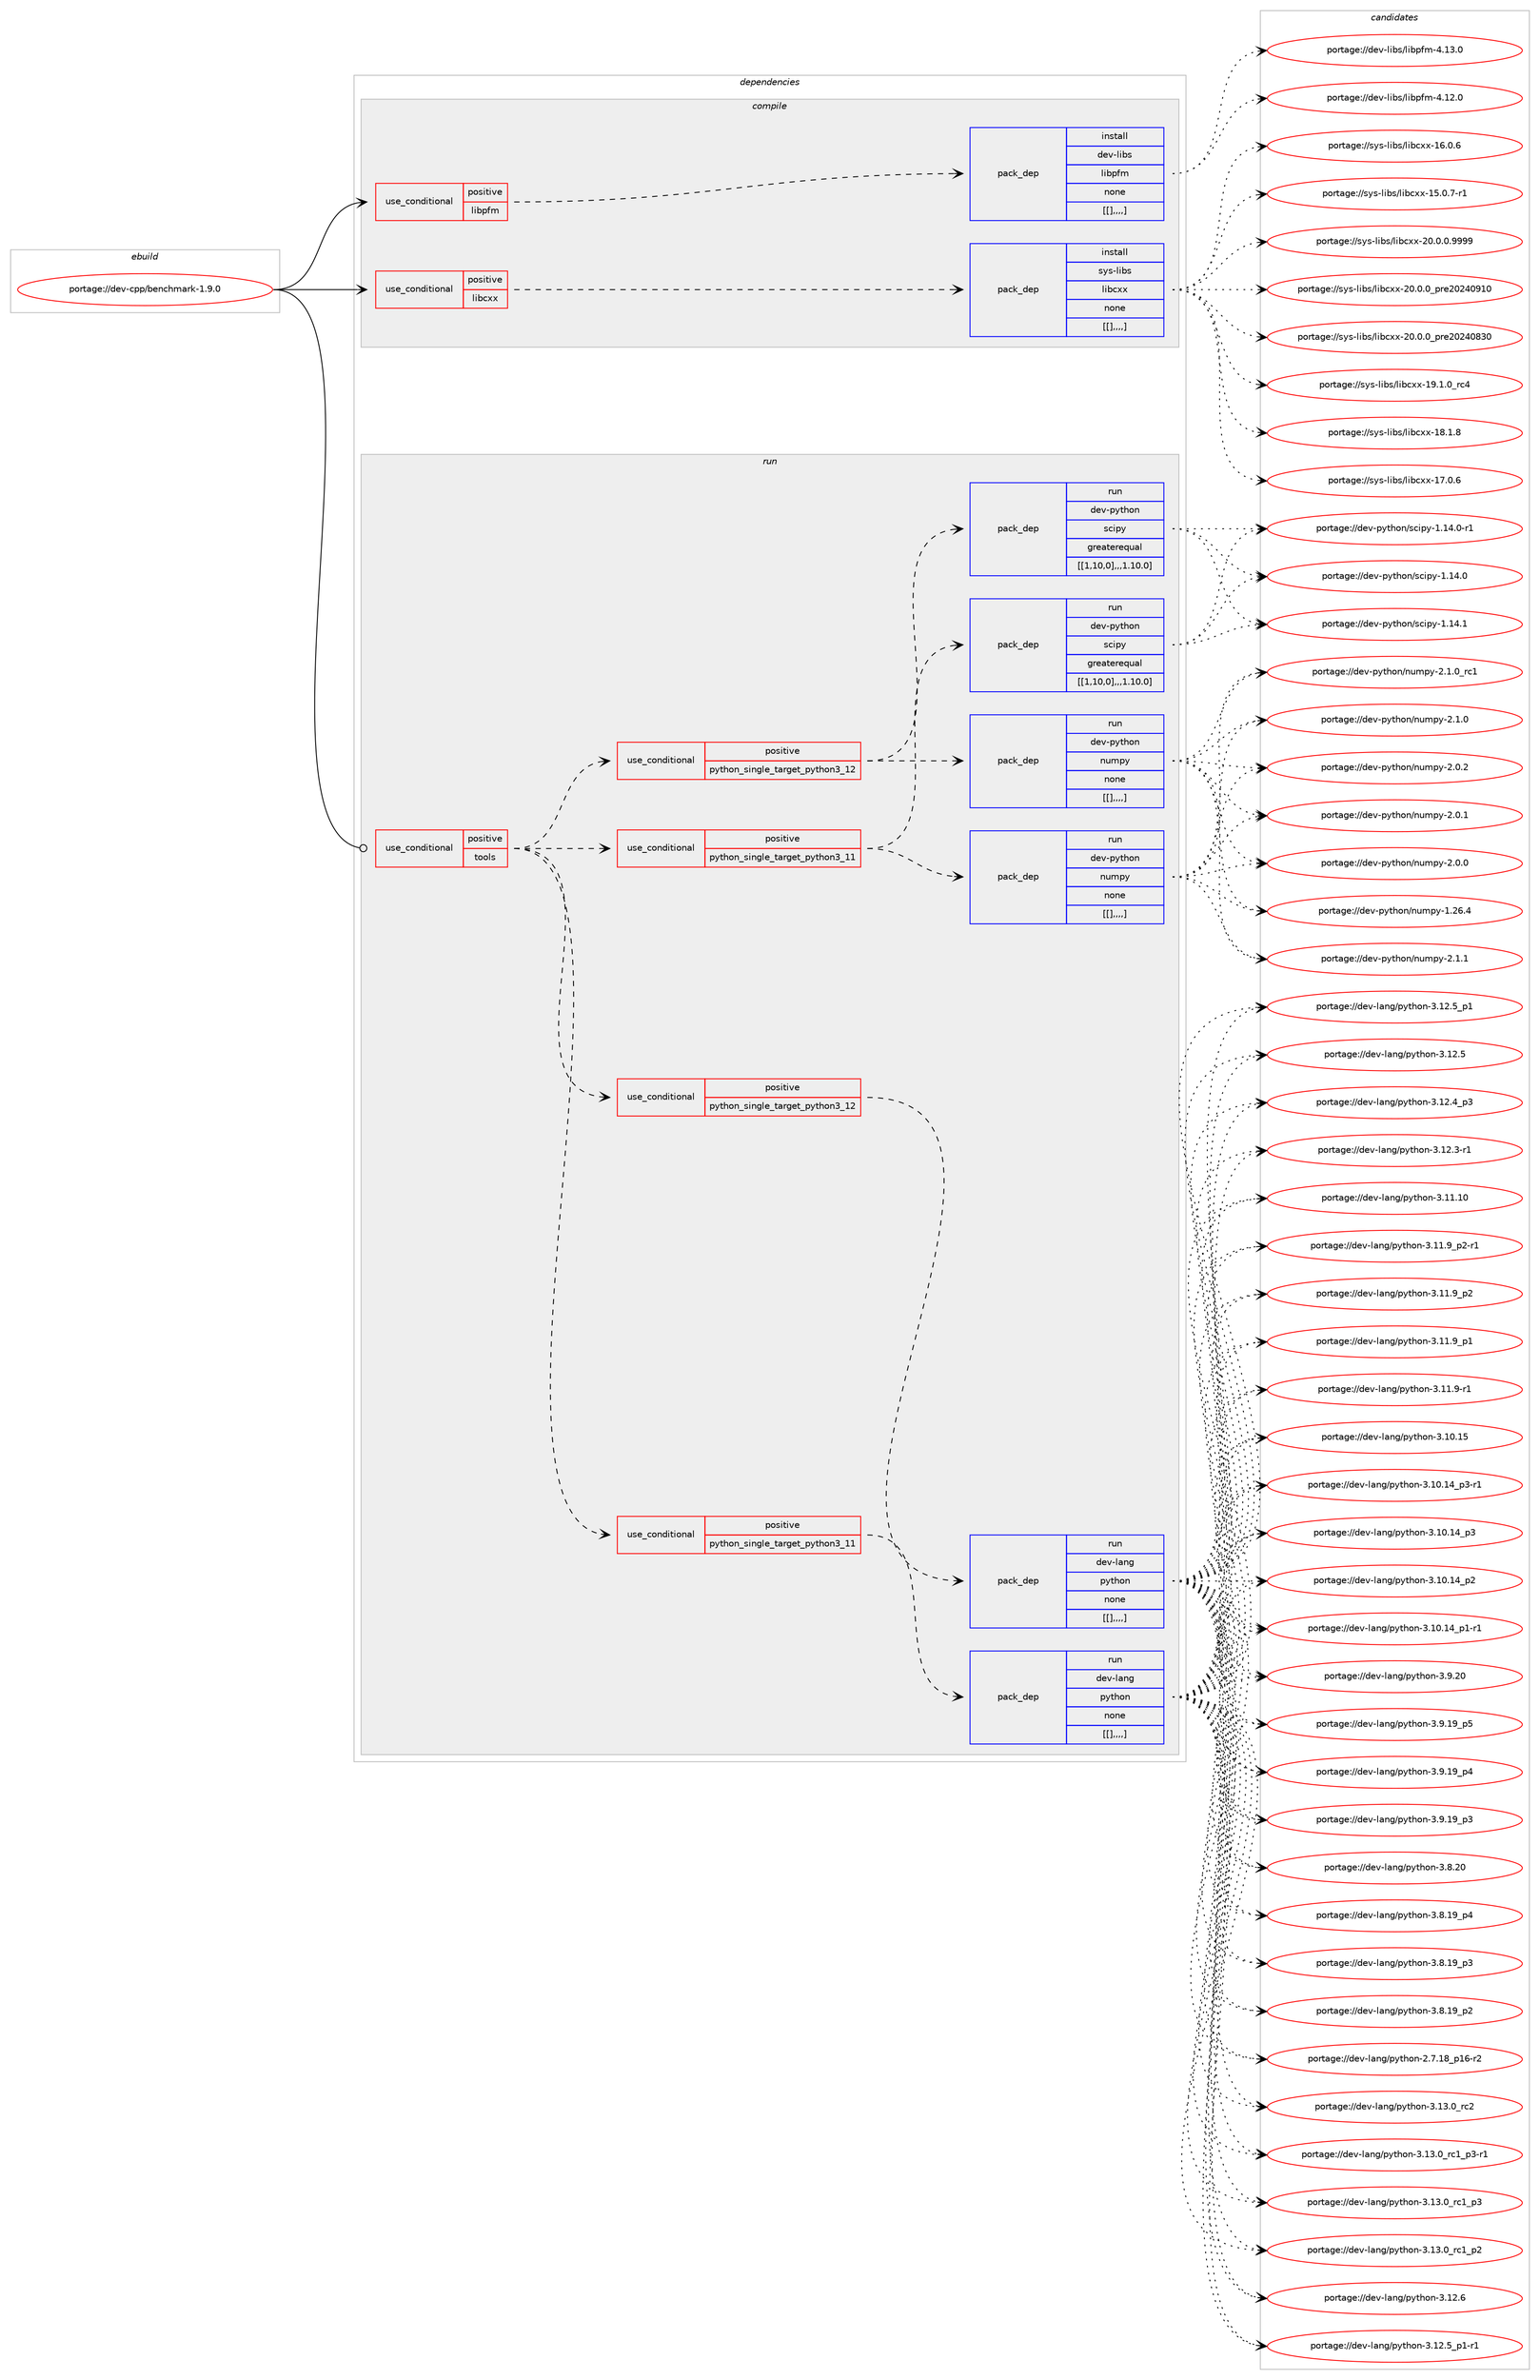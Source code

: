 digraph prolog {

# *************
# Graph options
# *************

newrank=true;
concentrate=true;
compound=true;
graph [rankdir=LR,fontname=Helvetica,fontsize=10,ranksep=1.5];#, ranksep=2.5, nodesep=0.2];
edge  [arrowhead=vee];
node  [fontname=Helvetica,fontsize=10];

# **********
# The ebuild
# **********

subgraph cluster_leftcol {
color=gray;
label=<<i>ebuild</i>>;
id [label="portage://dev-cpp/benchmark-1.9.0", color=red, width=4, href="../dev-cpp/benchmark-1.9.0.svg"];
}

# ****************
# The dependencies
# ****************

subgraph cluster_midcol {
color=gray;
label=<<i>dependencies</i>>;
subgraph cluster_compile {
fillcolor="#eeeeee";
style=filled;
label=<<i>compile</i>>;
subgraph cond16941 {
dependency64842 [label=<<TABLE BORDER="0" CELLBORDER="1" CELLSPACING="0" CELLPADDING="4"><TR><TD ROWSPAN="3" CELLPADDING="10">use_conditional</TD></TR><TR><TD>positive</TD></TR><TR><TD>libcxx</TD></TR></TABLE>>, shape=none, color=red];
subgraph pack46980 {
dependency64843 [label=<<TABLE BORDER="0" CELLBORDER="1" CELLSPACING="0" CELLPADDING="4" WIDTH="220"><TR><TD ROWSPAN="6" CELLPADDING="30">pack_dep</TD></TR><TR><TD WIDTH="110">install</TD></TR><TR><TD>sys-libs</TD></TR><TR><TD>libcxx</TD></TR><TR><TD>none</TD></TR><TR><TD>[[],,,,]</TD></TR></TABLE>>, shape=none, color=blue];
}
dependency64842:e -> dependency64843:w [weight=20,style="dashed",arrowhead="vee"];
}
id:e -> dependency64842:w [weight=20,style="solid",arrowhead="vee"];
subgraph cond16942 {
dependency64844 [label=<<TABLE BORDER="0" CELLBORDER="1" CELLSPACING="0" CELLPADDING="4"><TR><TD ROWSPAN="3" CELLPADDING="10">use_conditional</TD></TR><TR><TD>positive</TD></TR><TR><TD>libpfm</TD></TR></TABLE>>, shape=none, color=red];
subgraph pack46981 {
dependency64845 [label=<<TABLE BORDER="0" CELLBORDER="1" CELLSPACING="0" CELLPADDING="4" WIDTH="220"><TR><TD ROWSPAN="6" CELLPADDING="30">pack_dep</TD></TR><TR><TD WIDTH="110">install</TD></TR><TR><TD>dev-libs</TD></TR><TR><TD>libpfm</TD></TR><TR><TD>none</TD></TR><TR><TD>[[],,,,]</TD></TR></TABLE>>, shape=none, color=blue];
}
dependency64844:e -> dependency64845:w [weight=20,style="dashed",arrowhead="vee"];
}
id:e -> dependency64844:w [weight=20,style="solid",arrowhead="vee"];
}
subgraph cluster_compileandrun {
fillcolor="#eeeeee";
style=filled;
label=<<i>compile and run</i>>;
}
subgraph cluster_run {
fillcolor="#eeeeee";
style=filled;
label=<<i>run</i>>;
subgraph cond16943 {
dependency64846 [label=<<TABLE BORDER="0" CELLBORDER="1" CELLSPACING="0" CELLPADDING="4"><TR><TD ROWSPAN="3" CELLPADDING="10">use_conditional</TD></TR><TR><TD>positive</TD></TR><TR><TD>tools</TD></TR></TABLE>>, shape=none, color=red];
subgraph cond16944 {
dependency64847 [label=<<TABLE BORDER="0" CELLBORDER="1" CELLSPACING="0" CELLPADDING="4"><TR><TD ROWSPAN="3" CELLPADDING="10">use_conditional</TD></TR><TR><TD>positive</TD></TR><TR><TD>python_single_target_python3_11</TD></TR></TABLE>>, shape=none, color=red];
subgraph pack46982 {
dependency64848 [label=<<TABLE BORDER="0" CELLBORDER="1" CELLSPACING="0" CELLPADDING="4" WIDTH="220"><TR><TD ROWSPAN="6" CELLPADDING="30">pack_dep</TD></TR><TR><TD WIDTH="110">run</TD></TR><TR><TD>dev-python</TD></TR><TR><TD>numpy</TD></TR><TR><TD>none</TD></TR><TR><TD>[[],,,,]</TD></TR></TABLE>>, shape=none, color=blue];
}
dependency64847:e -> dependency64848:w [weight=20,style="dashed",arrowhead="vee"];
subgraph pack46983 {
dependency64849 [label=<<TABLE BORDER="0" CELLBORDER="1" CELLSPACING="0" CELLPADDING="4" WIDTH="220"><TR><TD ROWSPAN="6" CELLPADDING="30">pack_dep</TD></TR><TR><TD WIDTH="110">run</TD></TR><TR><TD>dev-python</TD></TR><TR><TD>scipy</TD></TR><TR><TD>greaterequal</TD></TR><TR><TD>[[1,10,0],,,1.10.0]</TD></TR></TABLE>>, shape=none, color=blue];
}
dependency64847:e -> dependency64849:w [weight=20,style="dashed",arrowhead="vee"];
}
dependency64846:e -> dependency64847:w [weight=20,style="dashed",arrowhead="vee"];
subgraph cond16945 {
dependency64850 [label=<<TABLE BORDER="0" CELLBORDER="1" CELLSPACING="0" CELLPADDING="4"><TR><TD ROWSPAN="3" CELLPADDING="10">use_conditional</TD></TR><TR><TD>positive</TD></TR><TR><TD>python_single_target_python3_12</TD></TR></TABLE>>, shape=none, color=red];
subgraph pack46984 {
dependency64851 [label=<<TABLE BORDER="0" CELLBORDER="1" CELLSPACING="0" CELLPADDING="4" WIDTH="220"><TR><TD ROWSPAN="6" CELLPADDING="30">pack_dep</TD></TR><TR><TD WIDTH="110">run</TD></TR><TR><TD>dev-python</TD></TR><TR><TD>numpy</TD></TR><TR><TD>none</TD></TR><TR><TD>[[],,,,]</TD></TR></TABLE>>, shape=none, color=blue];
}
dependency64850:e -> dependency64851:w [weight=20,style="dashed",arrowhead="vee"];
subgraph pack46985 {
dependency64852 [label=<<TABLE BORDER="0" CELLBORDER="1" CELLSPACING="0" CELLPADDING="4" WIDTH="220"><TR><TD ROWSPAN="6" CELLPADDING="30">pack_dep</TD></TR><TR><TD WIDTH="110">run</TD></TR><TR><TD>dev-python</TD></TR><TR><TD>scipy</TD></TR><TR><TD>greaterequal</TD></TR><TR><TD>[[1,10,0],,,1.10.0]</TD></TR></TABLE>>, shape=none, color=blue];
}
dependency64850:e -> dependency64852:w [weight=20,style="dashed",arrowhead="vee"];
}
dependency64846:e -> dependency64850:w [weight=20,style="dashed",arrowhead="vee"];
subgraph cond16946 {
dependency64853 [label=<<TABLE BORDER="0" CELLBORDER="1" CELLSPACING="0" CELLPADDING="4"><TR><TD ROWSPAN="3" CELLPADDING="10">use_conditional</TD></TR><TR><TD>positive</TD></TR><TR><TD>python_single_target_python3_11</TD></TR></TABLE>>, shape=none, color=red];
subgraph pack46986 {
dependency64854 [label=<<TABLE BORDER="0" CELLBORDER="1" CELLSPACING="0" CELLPADDING="4" WIDTH="220"><TR><TD ROWSPAN="6" CELLPADDING="30">pack_dep</TD></TR><TR><TD WIDTH="110">run</TD></TR><TR><TD>dev-lang</TD></TR><TR><TD>python</TD></TR><TR><TD>none</TD></TR><TR><TD>[[],,,,]</TD></TR></TABLE>>, shape=none, color=blue];
}
dependency64853:e -> dependency64854:w [weight=20,style="dashed",arrowhead="vee"];
}
dependency64846:e -> dependency64853:w [weight=20,style="dashed",arrowhead="vee"];
subgraph cond16947 {
dependency64855 [label=<<TABLE BORDER="0" CELLBORDER="1" CELLSPACING="0" CELLPADDING="4"><TR><TD ROWSPAN="3" CELLPADDING="10">use_conditional</TD></TR><TR><TD>positive</TD></TR><TR><TD>python_single_target_python3_12</TD></TR></TABLE>>, shape=none, color=red];
subgraph pack46987 {
dependency64856 [label=<<TABLE BORDER="0" CELLBORDER="1" CELLSPACING="0" CELLPADDING="4" WIDTH="220"><TR><TD ROWSPAN="6" CELLPADDING="30">pack_dep</TD></TR><TR><TD WIDTH="110">run</TD></TR><TR><TD>dev-lang</TD></TR><TR><TD>python</TD></TR><TR><TD>none</TD></TR><TR><TD>[[],,,,]</TD></TR></TABLE>>, shape=none, color=blue];
}
dependency64855:e -> dependency64856:w [weight=20,style="dashed",arrowhead="vee"];
}
dependency64846:e -> dependency64855:w [weight=20,style="dashed",arrowhead="vee"];
}
id:e -> dependency64846:w [weight=20,style="solid",arrowhead="odot"];
}
}

# **************
# The candidates
# **************

subgraph cluster_choices {
rank=same;
color=gray;
label=<<i>candidates</i>>;

subgraph choice46980 {
color=black;
nodesep=1;
choice1151211154510810598115471081059899120120455048464846484657575757 [label="portage://sys-libs/libcxx-20.0.0.9999", color=red, width=4,href="../sys-libs/libcxx-20.0.0.9999.svg"];
choice115121115451081059811547108105989912012045504846484648951121141015048505248574948 [label="portage://sys-libs/libcxx-20.0.0_pre20240910", color=red, width=4,href="../sys-libs/libcxx-20.0.0_pre20240910.svg"];
choice115121115451081059811547108105989912012045504846484648951121141015048505248565148 [label="portage://sys-libs/libcxx-20.0.0_pre20240830", color=red, width=4,href="../sys-libs/libcxx-20.0.0_pre20240830.svg"];
choice115121115451081059811547108105989912012045495746494648951149952 [label="portage://sys-libs/libcxx-19.1.0_rc4", color=red, width=4,href="../sys-libs/libcxx-19.1.0_rc4.svg"];
choice115121115451081059811547108105989912012045495646494656 [label="portage://sys-libs/libcxx-18.1.8", color=red, width=4,href="../sys-libs/libcxx-18.1.8.svg"];
choice115121115451081059811547108105989912012045495546484654 [label="portage://sys-libs/libcxx-17.0.6", color=red, width=4,href="../sys-libs/libcxx-17.0.6.svg"];
choice115121115451081059811547108105989912012045495446484654 [label="portage://sys-libs/libcxx-16.0.6", color=red, width=4,href="../sys-libs/libcxx-16.0.6.svg"];
choice1151211154510810598115471081059899120120454953464846554511449 [label="portage://sys-libs/libcxx-15.0.7-r1", color=red, width=4,href="../sys-libs/libcxx-15.0.7-r1.svg"];
dependency64843:e -> choice1151211154510810598115471081059899120120455048464846484657575757:w [style=dotted,weight="100"];
dependency64843:e -> choice115121115451081059811547108105989912012045504846484648951121141015048505248574948:w [style=dotted,weight="100"];
dependency64843:e -> choice115121115451081059811547108105989912012045504846484648951121141015048505248565148:w [style=dotted,weight="100"];
dependency64843:e -> choice115121115451081059811547108105989912012045495746494648951149952:w [style=dotted,weight="100"];
dependency64843:e -> choice115121115451081059811547108105989912012045495646494656:w [style=dotted,weight="100"];
dependency64843:e -> choice115121115451081059811547108105989912012045495546484654:w [style=dotted,weight="100"];
dependency64843:e -> choice115121115451081059811547108105989912012045495446484654:w [style=dotted,weight="100"];
dependency64843:e -> choice1151211154510810598115471081059899120120454953464846554511449:w [style=dotted,weight="100"];
}
subgraph choice46981 {
color=black;
nodesep=1;
choice1001011184510810598115471081059811210210945524649514648 [label="portage://dev-libs/libpfm-4.13.0", color=red, width=4,href="../dev-libs/libpfm-4.13.0.svg"];
choice1001011184510810598115471081059811210210945524649504648 [label="portage://dev-libs/libpfm-4.12.0", color=red, width=4,href="../dev-libs/libpfm-4.12.0.svg"];
dependency64845:e -> choice1001011184510810598115471081059811210210945524649514648:w [style=dotted,weight="100"];
dependency64845:e -> choice1001011184510810598115471081059811210210945524649504648:w [style=dotted,weight="100"];
}
subgraph choice46982 {
color=black;
nodesep=1;
choice1001011184511212111610411111047110117109112121455046494649 [label="portage://dev-python/numpy-2.1.1", color=red, width=4,href="../dev-python/numpy-2.1.1.svg"];
choice1001011184511212111610411111047110117109112121455046494648951149949 [label="portage://dev-python/numpy-2.1.0_rc1", color=red, width=4,href="../dev-python/numpy-2.1.0_rc1.svg"];
choice1001011184511212111610411111047110117109112121455046494648 [label="portage://dev-python/numpy-2.1.0", color=red, width=4,href="../dev-python/numpy-2.1.0.svg"];
choice1001011184511212111610411111047110117109112121455046484650 [label="portage://dev-python/numpy-2.0.2", color=red, width=4,href="../dev-python/numpy-2.0.2.svg"];
choice1001011184511212111610411111047110117109112121455046484649 [label="portage://dev-python/numpy-2.0.1", color=red, width=4,href="../dev-python/numpy-2.0.1.svg"];
choice1001011184511212111610411111047110117109112121455046484648 [label="portage://dev-python/numpy-2.0.0", color=red, width=4,href="../dev-python/numpy-2.0.0.svg"];
choice100101118451121211161041111104711011710911212145494650544652 [label="portage://dev-python/numpy-1.26.4", color=red, width=4,href="../dev-python/numpy-1.26.4.svg"];
dependency64848:e -> choice1001011184511212111610411111047110117109112121455046494649:w [style=dotted,weight="100"];
dependency64848:e -> choice1001011184511212111610411111047110117109112121455046494648951149949:w [style=dotted,weight="100"];
dependency64848:e -> choice1001011184511212111610411111047110117109112121455046494648:w [style=dotted,weight="100"];
dependency64848:e -> choice1001011184511212111610411111047110117109112121455046484650:w [style=dotted,weight="100"];
dependency64848:e -> choice1001011184511212111610411111047110117109112121455046484649:w [style=dotted,weight="100"];
dependency64848:e -> choice1001011184511212111610411111047110117109112121455046484648:w [style=dotted,weight="100"];
dependency64848:e -> choice100101118451121211161041111104711011710911212145494650544652:w [style=dotted,weight="100"];
}
subgraph choice46983 {
color=black;
nodesep=1;
choice10010111845112121116104111110471159910511212145494649524649 [label="portage://dev-python/scipy-1.14.1", color=red, width=4,href="../dev-python/scipy-1.14.1.svg"];
choice100101118451121211161041111104711599105112121454946495246484511449 [label="portage://dev-python/scipy-1.14.0-r1", color=red, width=4,href="../dev-python/scipy-1.14.0-r1.svg"];
choice10010111845112121116104111110471159910511212145494649524648 [label="portage://dev-python/scipy-1.14.0", color=red, width=4,href="../dev-python/scipy-1.14.0.svg"];
dependency64849:e -> choice10010111845112121116104111110471159910511212145494649524649:w [style=dotted,weight="100"];
dependency64849:e -> choice100101118451121211161041111104711599105112121454946495246484511449:w [style=dotted,weight="100"];
dependency64849:e -> choice10010111845112121116104111110471159910511212145494649524648:w [style=dotted,weight="100"];
}
subgraph choice46984 {
color=black;
nodesep=1;
choice1001011184511212111610411111047110117109112121455046494649 [label="portage://dev-python/numpy-2.1.1", color=red, width=4,href="../dev-python/numpy-2.1.1.svg"];
choice1001011184511212111610411111047110117109112121455046494648951149949 [label="portage://dev-python/numpy-2.1.0_rc1", color=red, width=4,href="../dev-python/numpy-2.1.0_rc1.svg"];
choice1001011184511212111610411111047110117109112121455046494648 [label="portage://dev-python/numpy-2.1.0", color=red, width=4,href="../dev-python/numpy-2.1.0.svg"];
choice1001011184511212111610411111047110117109112121455046484650 [label="portage://dev-python/numpy-2.0.2", color=red, width=4,href="../dev-python/numpy-2.0.2.svg"];
choice1001011184511212111610411111047110117109112121455046484649 [label="portage://dev-python/numpy-2.0.1", color=red, width=4,href="../dev-python/numpy-2.0.1.svg"];
choice1001011184511212111610411111047110117109112121455046484648 [label="portage://dev-python/numpy-2.0.0", color=red, width=4,href="../dev-python/numpy-2.0.0.svg"];
choice100101118451121211161041111104711011710911212145494650544652 [label="portage://dev-python/numpy-1.26.4", color=red, width=4,href="../dev-python/numpy-1.26.4.svg"];
dependency64851:e -> choice1001011184511212111610411111047110117109112121455046494649:w [style=dotted,weight="100"];
dependency64851:e -> choice1001011184511212111610411111047110117109112121455046494648951149949:w [style=dotted,weight="100"];
dependency64851:e -> choice1001011184511212111610411111047110117109112121455046494648:w [style=dotted,weight="100"];
dependency64851:e -> choice1001011184511212111610411111047110117109112121455046484650:w [style=dotted,weight="100"];
dependency64851:e -> choice1001011184511212111610411111047110117109112121455046484649:w [style=dotted,weight="100"];
dependency64851:e -> choice1001011184511212111610411111047110117109112121455046484648:w [style=dotted,weight="100"];
dependency64851:e -> choice100101118451121211161041111104711011710911212145494650544652:w [style=dotted,weight="100"];
}
subgraph choice46985 {
color=black;
nodesep=1;
choice10010111845112121116104111110471159910511212145494649524649 [label="portage://dev-python/scipy-1.14.1", color=red, width=4,href="../dev-python/scipy-1.14.1.svg"];
choice100101118451121211161041111104711599105112121454946495246484511449 [label="portage://dev-python/scipy-1.14.0-r1", color=red, width=4,href="../dev-python/scipy-1.14.0-r1.svg"];
choice10010111845112121116104111110471159910511212145494649524648 [label="portage://dev-python/scipy-1.14.0", color=red, width=4,href="../dev-python/scipy-1.14.0.svg"];
dependency64852:e -> choice10010111845112121116104111110471159910511212145494649524649:w [style=dotted,weight="100"];
dependency64852:e -> choice100101118451121211161041111104711599105112121454946495246484511449:w [style=dotted,weight="100"];
dependency64852:e -> choice10010111845112121116104111110471159910511212145494649524648:w [style=dotted,weight="100"];
}
subgraph choice46986 {
color=black;
nodesep=1;
choice10010111845108971101034711212111610411111045514649514648951149950 [label="portage://dev-lang/python-3.13.0_rc2", color=red, width=4,href="../dev-lang/python-3.13.0_rc2.svg"];
choice1001011184510897110103471121211161041111104551464951464895114994995112514511449 [label="portage://dev-lang/python-3.13.0_rc1_p3-r1", color=red, width=4,href="../dev-lang/python-3.13.0_rc1_p3-r1.svg"];
choice100101118451089711010347112121116104111110455146495146489511499499511251 [label="portage://dev-lang/python-3.13.0_rc1_p3", color=red, width=4,href="../dev-lang/python-3.13.0_rc1_p3.svg"];
choice100101118451089711010347112121116104111110455146495146489511499499511250 [label="portage://dev-lang/python-3.13.0_rc1_p2", color=red, width=4,href="../dev-lang/python-3.13.0_rc1_p2.svg"];
choice10010111845108971101034711212111610411111045514649504654 [label="portage://dev-lang/python-3.12.6", color=red, width=4,href="../dev-lang/python-3.12.6.svg"];
choice1001011184510897110103471121211161041111104551464950465395112494511449 [label="portage://dev-lang/python-3.12.5_p1-r1", color=red, width=4,href="../dev-lang/python-3.12.5_p1-r1.svg"];
choice100101118451089711010347112121116104111110455146495046539511249 [label="portage://dev-lang/python-3.12.5_p1", color=red, width=4,href="../dev-lang/python-3.12.5_p1.svg"];
choice10010111845108971101034711212111610411111045514649504653 [label="portage://dev-lang/python-3.12.5", color=red, width=4,href="../dev-lang/python-3.12.5.svg"];
choice100101118451089711010347112121116104111110455146495046529511251 [label="portage://dev-lang/python-3.12.4_p3", color=red, width=4,href="../dev-lang/python-3.12.4_p3.svg"];
choice100101118451089711010347112121116104111110455146495046514511449 [label="portage://dev-lang/python-3.12.3-r1", color=red, width=4,href="../dev-lang/python-3.12.3-r1.svg"];
choice1001011184510897110103471121211161041111104551464949464948 [label="portage://dev-lang/python-3.11.10", color=red, width=4,href="../dev-lang/python-3.11.10.svg"];
choice1001011184510897110103471121211161041111104551464949465795112504511449 [label="portage://dev-lang/python-3.11.9_p2-r1", color=red, width=4,href="../dev-lang/python-3.11.9_p2-r1.svg"];
choice100101118451089711010347112121116104111110455146494946579511250 [label="portage://dev-lang/python-3.11.9_p2", color=red, width=4,href="../dev-lang/python-3.11.9_p2.svg"];
choice100101118451089711010347112121116104111110455146494946579511249 [label="portage://dev-lang/python-3.11.9_p1", color=red, width=4,href="../dev-lang/python-3.11.9_p1.svg"];
choice100101118451089711010347112121116104111110455146494946574511449 [label="portage://dev-lang/python-3.11.9-r1", color=red, width=4,href="../dev-lang/python-3.11.9-r1.svg"];
choice1001011184510897110103471121211161041111104551464948464953 [label="portage://dev-lang/python-3.10.15", color=red, width=4,href="../dev-lang/python-3.10.15.svg"];
choice100101118451089711010347112121116104111110455146494846495295112514511449 [label="portage://dev-lang/python-3.10.14_p3-r1", color=red, width=4,href="../dev-lang/python-3.10.14_p3-r1.svg"];
choice10010111845108971101034711212111610411111045514649484649529511251 [label="portage://dev-lang/python-3.10.14_p3", color=red, width=4,href="../dev-lang/python-3.10.14_p3.svg"];
choice10010111845108971101034711212111610411111045514649484649529511250 [label="portage://dev-lang/python-3.10.14_p2", color=red, width=4,href="../dev-lang/python-3.10.14_p2.svg"];
choice100101118451089711010347112121116104111110455146494846495295112494511449 [label="portage://dev-lang/python-3.10.14_p1-r1", color=red, width=4,href="../dev-lang/python-3.10.14_p1-r1.svg"];
choice10010111845108971101034711212111610411111045514657465048 [label="portage://dev-lang/python-3.9.20", color=red, width=4,href="../dev-lang/python-3.9.20.svg"];
choice100101118451089711010347112121116104111110455146574649579511253 [label="portage://dev-lang/python-3.9.19_p5", color=red, width=4,href="../dev-lang/python-3.9.19_p5.svg"];
choice100101118451089711010347112121116104111110455146574649579511252 [label="portage://dev-lang/python-3.9.19_p4", color=red, width=4,href="../dev-lang/python-3.9.19_p4.svg"];
choice100101118451089711010347112121116104111110455146574649579511251 [label="portage://dev-lang/python-3.9.19_p3", color=red, width=4,href="../dev-lang/python-3.9.19_p3.svg"];
choice10010111845108971101034711212111610411111045514656465048 [label="portage://dev-lang/python-3.8.20", color=red, width=4,href="../dev-lang/python-3.8.20.svg"];
choice100101118451089711010347112121116104111110455146564649579511252 [label="portage://dev-lang/python-3.8.19_p4", color=red, width=4,href="../dev-lang/python-3.8.19_p4.svg"];
choice100101118451089711010347112121116104111110455146564649579511251 [label="portage://dev-lang/python-3.8.19_p3", color=red, width=4,href="../dev-lang/python-3.8.19_p3.svg"];
choice100101118451089711010347112121116104111110455146564649579511250 [label="portage://dev-lang/python-3.8.19_p2", color=red, width=4,href="../dev-lang/python-3.8.19_p2.svg"];
choice100101118451089711010347112121116104111110455046554649569511249544511450 [label="portage://dev-lang/python-2.7.18_p16-r2", color=red, width=4,href="../dev-lang/python-2.7.18_p16-r2.svg"];
dependency64854:e -> choice10010111845108971101034711212111610411111045514649514648951149950:w [style=dotted,weight="100"];
dependency64854:e -> choice1001011184510897110103471121211161041111104551464951464895114994995112514511449:w [style=dotted,weight="100"];
dependency64854:e -> choice100101118451089711010347112121116104111110455146495146489511499499511251:w [style=dotted,weight="100"];
dependency64854:e -> choice100101118451089711010347112121116104111110455146495146489511499499511250:w [style=dotted,weight="100"];
dependency64854:e -> choice10010111845108971101034711212111610411111045514649504654:w [style=dotted,weight="100"];
dependency64854:e -> choice1001011184510897110103471121211161041111104551464950465395112494511449:w [style=dotted,weight="100"];
dependency64854:e -> choice100101118451089711010347112121116104111110455146495046539511249:w [style=dotted,weight="100"];
dependency64854:e -> choice10010111845108971101034711212111610411111045514649504653:w [style=dotted,weight="100"];
dependency64854:e -> choice100101118451089711010347112121116104111110455146495046529511251:w [style=dotted,weight="100"];
dependency64854:e -> choice100101118451089711010347112121116104111110455146495046514511449:w [style=dotted,weight="100"];
dependency64854:e -> choice1001011184510897110103471121211161041111104551464949464948:w [style=dotted,weight="100"];
dependency64854:e -> choice1001011184510897110103471121211161041111104551464949465795112504511449:w [style=dotted,weight="100"];
dependency64854:e -> choice100101118451089711010347112121116104111110455146494946579511250:w [style=dotted,weight="100"];
dependency64854:e -> choice100101118451089711010347112121116104111110455146494946579511249:w [style=dotted,weight="100"];
dependency64854:e -> choice100101118451089711010347112121116104111110455146494946574511449:w [style=dotted,weight="100"];
dependency64854:e -> choice1001011184510897110103471121211161041111104551464948464953:w [style=dotted,weight="100"];
dependency64854:e -> choice100101118451089711010347112121116104111110455146494846495295112514511449:w [style=dotted,weight="100"];
dependency64854:e -> choice10010111845108971101034711212111610411111045514649484649529511251:w [style=dotted,weight="100"];
dependency64854:e -> choice10010111845108971101034711212111610411111045514649484649529511250:w [style=dotted,weight="100"];
dependency64854:e -> choice100101118451089711010347112121116104111110455146494846495295112494511449:w [style=dotted,weight="100"];
dependency64854:e -> choice10010111845108971101034711212111610411111045514657465048:w [style=dotted,weight="100"];
dependency64854:e -> choice100101118451089711010347112121116104111110455146574649579511253:w [style=dotted,weight="100"];
dependency64854:e -> choice100101118451089711010347112121116104111110455146574649579511252:w [style=dotted,weight="100"];
dependency64854:e -> choice100101118451089711010347112121116104111110455146574649579511251:w [style=dotted,weight="100"];
dependency64854:e -> choice10010111845108971101034711212111610411111045514656465048:w [style=dotted,weight="100"];
dependency64854:e -> choice100101118451089711010347112121116104111110455146564649579511252:w [style=dotted,weight="100"];
dependency64854:e -> choice100101118451089711010347112121116104111110455146564649579511251:w [style=dotted,weight="100"];
dependency64854:e -> choice100101118451089711010347112121116104111110455146564649579511250:w [style=dotted,weight="100"];
dependency64854:e -> choice100101118451089711010347112121116104111110455046554649569511249544511450:w [style=dotted,weight="100"];
}
subgraph choice46987 {
color=black;
nodesep=1;
choice10010111845108971101034711212111610411111045514649514648951149950 [label="portage://dev-lang/python-3.13.0_rc2", color=red, width=4,href="../dev-lang/python-3.13.0_rc2.svg"];
choice1001011184510897110103471121211161041111104551464951464895114994995112514511449 [label="portage://dev-lang/python-3.13.0_rc1_p3-r1", color=red, width=4,href="../dev-lang/python-3.13.0_rc1_p3-r1.svg"];
choice100101118451089711010347112121116104111110455146495146489511499499511251 [label="portage://dev-lang/python-3.13.0_rc1_p3", color=red, width=4,href="../dev-lang/python-3.13.0_rc1_p3.svg"];
choice100101118451089711010347112121116104111110455146495146489511499499511250 [label="portage://dev-lang/python-3.13.0_rc1_p2", color=red, width=4,href="../dev-lang/python-3.13.0_rc1_p2.svg"];
choice10010111845108971101034711212111610411111045514649504654 [label="portage://dev-lang/python-3.12.6", color=red, width=4,href="../dev-lang/python-3.12.6.svg"];
choice1001011184510897110103471121211161041111104551464950465395112494511449 [label="portage://dev-lang/python-3.12.5_p1-r1", color=red, width=4,href="../dev-lang/python-3.12.5_p1-r1.svg"];
choice100101118451089711010347112121116104111110455146495046539511249 [label="portage://dev-lang/python-3.12.5_p1", color=red, width=4,href="../dev-lang/python-3.12.5_p1.svg"];
choice10010111845108971101034711212111610411111045514649504653 [label="portage://dev-lang/python-3.12.5", color=red, width=4,href="../dev-lang/python-3.12.5.svg"];
choice100101118451089711010347112121116104111110455146495046529511251 [label="portage://dev-lang/python-3.12.4_p3", color=red, width=4,href="../dev-lang/python-3.12.4_p3.svg"];
choice100101118451089711010347112121116104111110455146495046514511449 [label="portage://dev-lang/python-3.12.3-r1", color=red, width=4,href="../dev-lang/python-3.12.3-r1.svg"];
choice1001011184510897110103471121211161041111104551464949464948 [label="portage://dev-lang/python-3.11.10", color=red, width=4,href="../dev-lang/python-3.11.10.svg"];
choice1001011184510897110103471121211161041111104551464949465795112504511449 [label="portage://dev-lang/python-3.11.9_p2-r1", color=red, width=4,href="../dev-lang/python-3.11.9_p2-r1.svg"];
choice100101118451089711010347112121116104111110455146494946579511250 [label="portage://dev-lang/python-3.11.9_p2", color=red, width=4,href="../dev-lang/python-3.11.9_p2.svg"];
choice100101118451089711010347112121116104111110455146494946579511249 [label="portage://dev-lang/python-3.11.9_p1", color=red, width=4,href="../dev-lang/python-3.11.9_p1.svg"];
choice100101118451089711010347112121116104111110455146494946574511449 [label="portage://dev-lang/python-3.11.9-r1", color=red, width=4,href="../dev-lang/python-3.11.9-r1.svg"];
choice1001011184510897110103471121211161041111104551464948464953 [label="portage://dev-lang/python-3.10.15", color=red, width=4,href="../dev-lang/python-3.10.15.svg"];
choice100101118451089711010347112121116104111110455146494846495295112514511449 [label="portage://dev-lang/python-3.10.14_p3-r1", color=red, width=4,href="../dev-lang/python-3.10.14_p3-r1.svg"];
choice10010111845108971101034711212111610411111045514649484649529511251 [label="portage://dev-lang/python-3.10.14_p3", color=red, width=4,href="../dev-lang/python-3.10.14_p3.svg"];
choice10010111845108971101034711212111610411111045514649484649529511250 [label="portage://dev-lang/python-3.10.14_p2", color=red, width=4,href="../dev-lang/python-3.10.14_p2.svg"];
choice100101118451089711010347112121116104111110455146494846495295112494511449 [label="portage://dev-lang/python-3.10.14_p1-r1", color=red, width=4,href="../dev-lang/python-3.10.14_p1-r1.svg"];
choice10010111845108971101034711212111610411111045514657465048 [label="portage://dev-lang/python-3.9.20", color=red, width=4,href="../dev-lang/python-3.9.20.svg"];
choice100101118451089711010347112121116104111110455146574649579511253 [label="portage://dev-lang/python-3.9.19_p5", color=red, width=4,href="../dev-lang/python-3.9.19_p5.svg"];
choice100101118451089711010347112121116104111110455146574649579511252 [label="portage://dev-lang/python-3.9.19_p4", color=red, width=4,href="../dev-lang/python-3.9.19_p4.svg"];
choice100101118451089711010347112121116104111110455146574649579511251 [label="portage://dev-lang/python-3.9.19_p3", color=red, width=4,href="../dev-lang/python-3.9.19_p3.svg"];
choice10010111845108971101034711212111610411111045514656465048 [label="portage://dev-lang/python-3.8.20", color=red, width=4,href="../dev-lang/python-3.8.20.svg"];
choice100101118451089711010347112121116104111110455146564649579511252 [label="portage://dev-lang/python-3.8.19_p4", color=red, width=4,href="../dev-lang/python-3.8.19_p4.svg"];
choice100101118451089711010347112121116104111110455146564649579511251 [label="portage://dev-lang/python-3.8.19_p3", color=red, width=4,href="../dev-lang/python-3.8.19_p3.svg"];
choice100101118451089711010347112121116104111110455146564649579511250 [label="portage://dev-lang/python-3.8.19_p2", color=red, width=4,href="../dev-lang/python-3.8.19_p2.svg"];
choice100101118451089711010347112121116104111110455046554649569511249544511450 [label="portage://dev-lang/python-2.7.18_p16-r2", color=red, width=4,href="../dev-lang/python-2.7.18_p16-r2.svg"];
dependency64856:e -> choice10010111845108971101034711212111610411111045514649514648951149950:w [style=dotted,weight="100"];
dependency64856:e -> choice1001011184510897110103471121211161041111104551464951464895114994995112514511449:w [style=dotted,weight="100"];
dependency64856:e -> choice100101118451089711010347112121116104111110455146495146489511499499511251:w [style=dotted,weight="100"];
dependency64856:e -> choice100101118451089711010347112121116104111110455146495146489511499499511250:w [style=dotted,weight="100"];
dependency64856:e -> choice10010111845108971101034711212111610411111045514649504654:w [style=dotted,weight="100"];
dependency64856:e -> choice1001011184510897110103471121211161041111104551464950465395112494511449:w [style=dotted,weight="100"];
dependency64856:e -> choice100101118451089711010347112121116104111110455146495046539511249:w [style=dotted,weight="100"];
dependency64856:e -> choice10010111845108971101034711212111610411111045514649504653:w [style=dotted,weight="100"];
dependency64856:e -> choice100101118451089711010347112121116104111110455146495046529511251:w [style=dotted,weight="100"];
dependency64856:e -> choice100101118451089711010347112121116104111110455146495046514511449:w [style=dotted,weight="100"];
dependency64856:e -> choice1001011184510897110103471121211161041111104551464949464948:w [style=dotted,weight="100"];
dependency64856:e -> choice1001011184510897110103471121211161041111104551464949465795112504511449:w [style=dotted,weight="100"];
dependency64856:e -> choice100101118451089711010347112121116104111110455146494946579511250:w [style=dotted,weight="100"];
dependency64856:e -> choice100101118451089711010347112121116104111110455146494946579511249:w [style=dotted,weight="100"];
dependency64856:e -> choice100101118451089711010347112121116104111110455146494946574511449:w [style=dotted,weight="100"];
dependency64856:e -> choice1001011184510897110103471121211161041111104551464948464953:w [style=dotted,weight="100"];
dependency64856:e -> choice100101118451089711010347112121116104111110455146494846495295112514511449:w [style=dotted,weight="100"];
dependency64856:e -> choice10010111845108971101034711212111610411111045514649484649529511251:w [style=dotted,weight="100"];
dependency64856:e -> choice10010111845108971101034711212111610411111045514649484649529511250:w [style=dotted,weight="100"];
dependency64856:e -> choice100101118451089711010347112121116104111110455146494846495295112494511449:w [style=dotted,weight="100"];
dependency64856:e -> choice10010111845108971101034711212111610411111045514657465048:w [style=dotted,weight="100"];
dependency64856:e -> choice100101118451089711010347112121116104111110455146574649579511253:w [style=dotted,weight="100"];
dependency64856:e -> choice100101118451089711010347112121116104111110455146574649579511252:w [style=dotted,weight="100"];
dependency64856:e -> choice100101118451089711010347112121116104111110455146574649579511251:w [style=dotted,weight="100"];
dependency64856:e -> choice10010111845108971101034711212111610411111045514656465048:w [style=dotted,weight="100"];
dependency64856:e -> choice100101118451089711010347112121116104111110455146564649579511252:w [style=dotted,weight="100"];
dependency64856:e -> choice100101118451089711010347112121116104111110455146564649579511251:w [style=dotted,weight="100"];
dependency64856:e -> choice100101118451089711010347112121116104111110455146564649579511250:w [style=dotted,weight="100"];
dependency64856:e -> choice100101118451089711010347112121116104111110455046554649569511249544511450:w [style=dotted,weight="100"];
}
}

}
